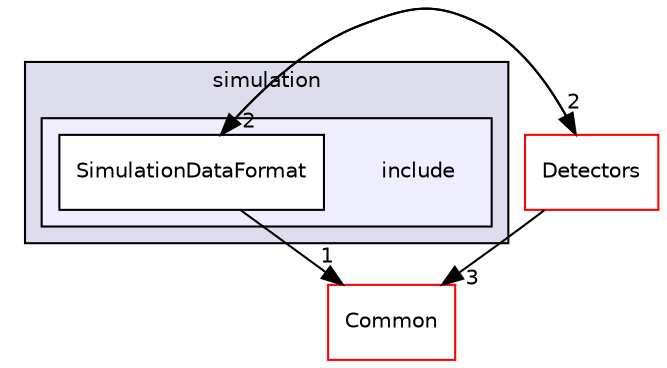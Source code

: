 digraph "/home/travis/build/AliceO2Group/AliceO2/DataFormats/simulation/include" {
  bgcolor=transparent;
  compound=true
  node [ fontsize="10", fontname="Helvetica"];
  edge [ labelfontsize="10", labelfontname="Helvetica"];
  subgraph clusterdir_047746f9f311f49446db9474b7431d0d {
    graph [ bgcolor="#ddddee", pencolor="black", label="simulation" fontname="Helvetica", fontsize="10", URL="dir_047746f9f311f49446db9474b7431d0d.html"]
  subgraph clusterdir_e977c6a9672cee72083a88d55f0ce0c6 {
    graph [ bgcolor="#eeeeff", pencolor="black", label="" URL="dir_e977c6a9672cee72083a88d55f0ce0c6.html"];
    dir_e977c6a9672cee72083a88d55f0ce0c6 [shape=plaintext label="include"];
    dir_af0e56203f4f35107f06f72cd061d1bf [shape=box label="SimulationDataFormat" color="black" fillcolor="white" style="filled" URL="dir_af0e56203f4f35107f06f72cd061d1bf.html"];
  }
  }
  dir_4ab6b4cc6a7edbff49100e9123df213f [shape=box label="Common" color="red" URL="dir_4ab6b4cc6a7edbff49100e9123df213f.html"];
  dir_2801adc79bf3c286b1b479858d2cade4 [shape=box label="Detectors" color="red" URL="dir_2801adc79bf3c286b1b479858d2cade4.html"];
  dir_af0e56203f4f35107f06f72cd061d1bf->dir_4ab6b4cc6a7edbff49100e9123df213f [headlabel="1", labeldistance=1.5 headhref="dir_000091_000016.html"];
  dir_af0e56203f4f35107f06f72cd061d1bf->dir_2801adc79bf3c286b1b479858d2cade4 [headlabel="2", labeldistance=1.5 headhref="dir_000091_000053.html"];
  dir_2801adc79bf3c286b1b479858d2cade4->dir_af0e56203f4f35107f06f72cd061d1bf [headlabel="2", labeldistance=1.5 headhref="dir_000053_000091.html"];
  dir_2801adc79bf3c286b1b479858d2cade4->dir_4ab6b4cc6a7edbff49100e9123df213f [headlabel="3", labeldistance=1.5 headhref="dir_000053_000016.html"];
}
